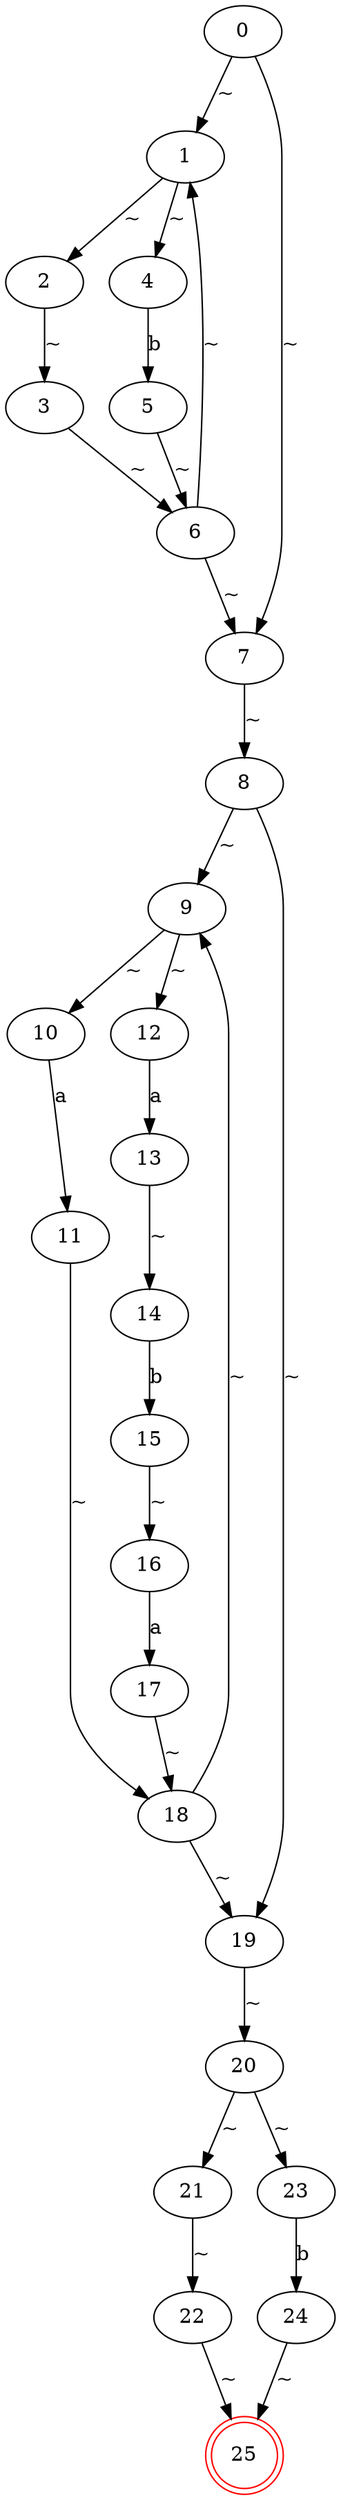 digraph {
	0 [label="0"]
	1 [label="1"]
	2 [label="2"]
	3 [label="3"]
	4 [label="4"]
	5 [label="5"]
	6 [label="6"]
	7 [label="7"]
	8 [label="8"]
	9 [label="9"]
	10 [label="10"]
	11 [label="11"]
	12 [label="12"]
	13 [label="13"]
	14 [label="14"]
	15 [label="15"]
	16 [label="16"]
	17 [label="17"]
	18 [label="18"]
	19 [label="19"]
	20 [label="20"]
	21 [label="21"]
	22 [label="22"]
	23 [label="23"]
	24 [label="24"]
	25 [label="25" color=red shape=doublecircle]
	0 -> 1 [label="~"]
	0 -> 7 [label="~"]
	1 -> 2 [label="~"]
	1 -> 4 [label="~"]
	2 -> 3 [label="~"]
	3 -> 6 [label="~"]
	4 -> 5 [label="b"]
	5 -> 6 [label="~"]
	6 -> 1 [label="~"]
	6 -> 7 [label="~"]
	7 -> 8 [label="~"]
	8 -> 9 [label="~"]
	8 -> 19 [label="~"]
	9 -> 10 [label="~"]
	9 -> 12 [label="~"]
	10 -> 11 [label="a"]
	11 -> 18 [label="~"]
	12 -> 13 [label="a"]
	13 -> 14 [label="~"]
	14 -> 15 [label="b"]
	15 -> 16 [label="~"]
	16 -> 17 [label="a"]
	17 -> 18 [label="~"]
	18 -> 9 [label="~"]
	18 -> 19 [label="~"]
	19 -> 20 [label="~"]
	20 -> 21 [label="~"]
	20 -> 23 [label="~"]
	21 -> 22 [label="~"]
	22 -> 25 [label="~"]
	23 -> 24 [label="b"]
	24 -> 25 [label="~"]
}